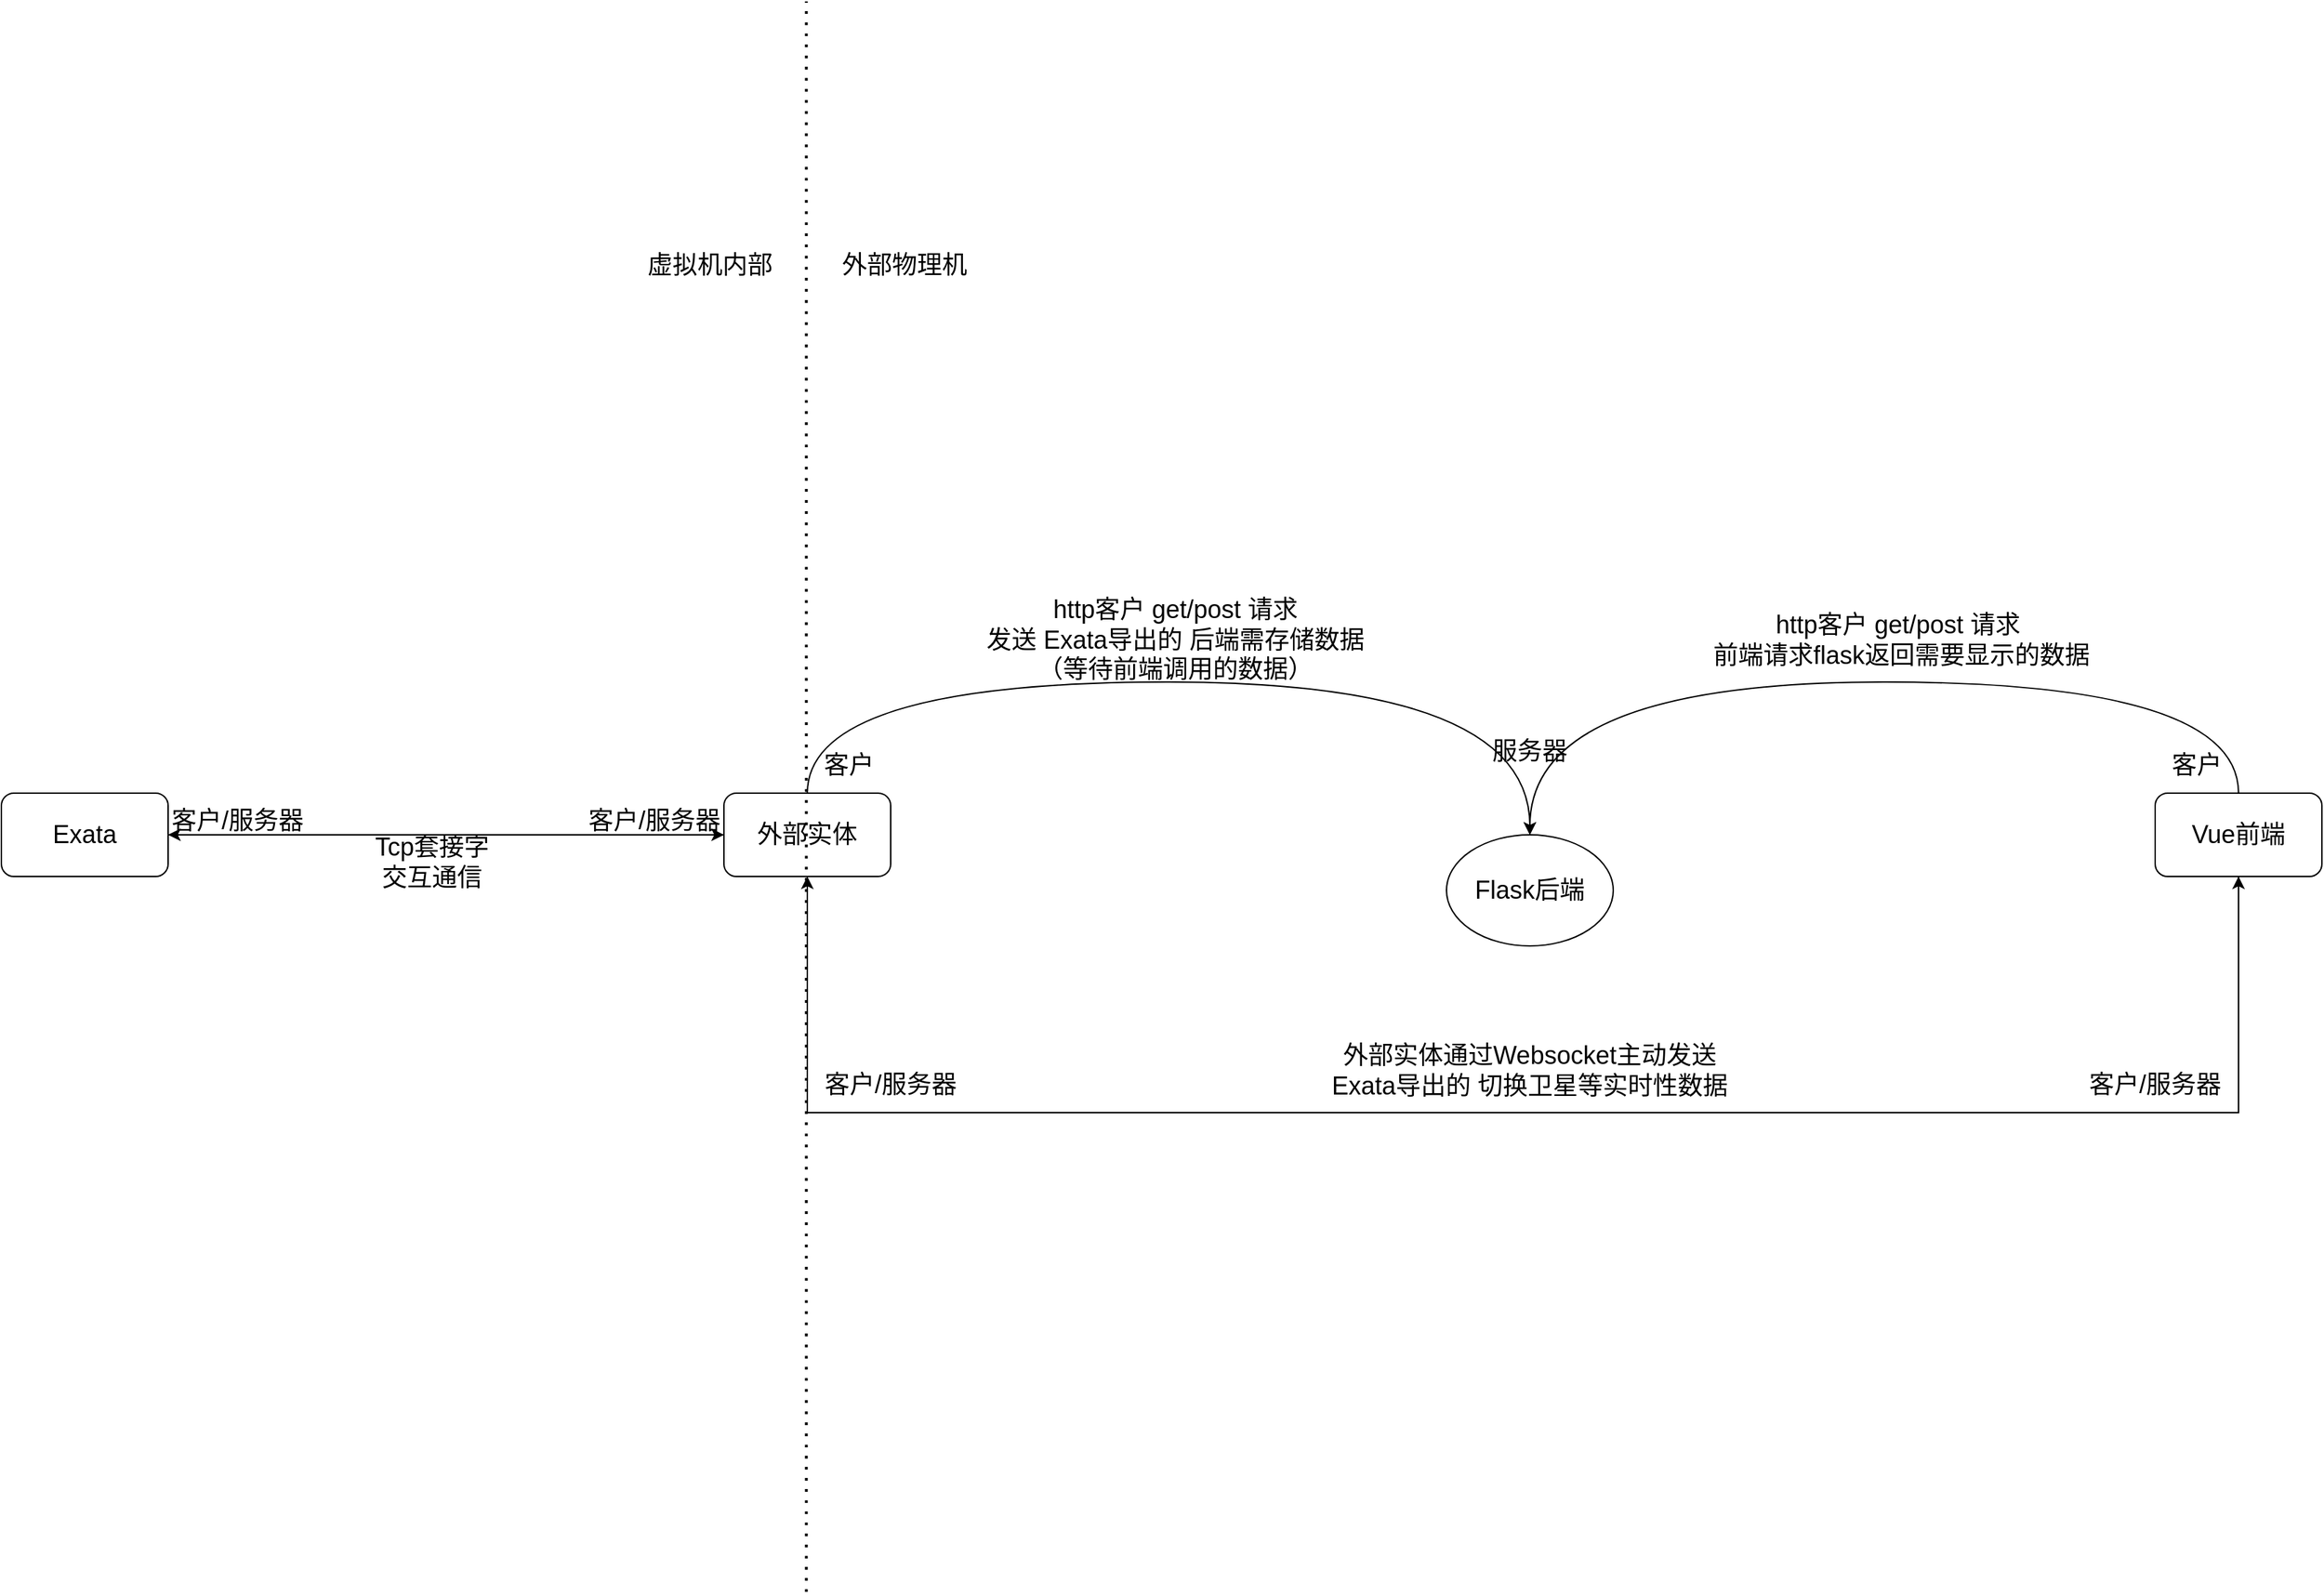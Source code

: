 <mxfile version="14.1.1" type="github"><diagram id="-umLlG-xIh10qyKa1o38" name="Page-1"><mxGraphModel dx="1673" dy="922" grid="1" gridSize="10" guides="1" tooltips="1" connect="1" arrows="1" fold="1" page="1" pageScale="1" pageWidth="2336" pageHeight="1654" math="0" shadow="0"><root><mxCell id="0"/><mxCell id="1" parent="0"/><mxCell id="ob9z-T8a7_ubC_EVLUlv-34" style="edgeStyle=none;rounded=0;orthogonalLoop=1;jettySize=auto;html=1;exitX=1;exitY=0.5;exitDx=0;exitDy=0;entryX=0;entryY=0.5;entryDx=0;entryDy=0;" edge="1" parent="1" source="ob9z-T8a7_ubC_EVLUlv-1" target="ob9z-T8a7_ubC_EVLUlv-2"><mxGeometry relative="1" as="geometry"/></mxCell><mxCell id="ob9z-T8a7_ubC_EVLUlv-1" value="&lt;font style=&quot;font-size: 18px&quot;&gt;Exata&lt;/font&gt;" style="rounded=1;whiteSpace=wrap;html=1;" vertex="1" parent="1"><mxGeometry x="220" y="750" width="120" height="60" as="geometry"/></mxCell><mxCell id="ob9z-T8a7_ubC_EVLUlv-23" style="edgeStyle=orthogonalEdgeStyle;curved=1;rounded=0;orthogonalLoop=1;jettySize=auto;html=1;exitX=0.5;exitY=0;exitDx=0;exitDy=0;entryX=0.5;entryY=0;entryDx=0;entryDy=0;" edge="1" parent="1" source="ob9z-T8a7_ubC_EVLUlv-2" target="ob9z-T8a7_ubC_EVLUlv-5"><mxGeometry relative="1" as="geometry"><Array as="points"><mxPoint x="800" y="670"/><mxPoint x="1320" y="670"/></Array></mxGeometry></mxCell><mxCell id="ob9z-T8a7_ubC_EVLUlv-71" style="edgeStyle=orthogonalEdgeStyle;rounded=0;orthogonalLoop=1;jettySize=auto;html=1;exitX=0.5;exitY=1;exitDx=0;exitDy=0;entryX=0.5;entryY=1;entryDx=0;entryDy=0;" edge="1" parent="1" source="ob9z-T8a7_ubC_EVLUlv-2" target="ob9z-T8a7_ubC_EVLUlv-3"><mxGeometry relative="1" as="geometry"><Array as="points"><mxPoint x="800" y="980"/><mxPoint x="1830" y="980"/></Array></mxGeometry></mxCell><mxCell id="ob9z-T8a7_ubC_EVLUlv-2" value="&lt;font style=&quot;font-size: 18px&quot;&gt;外部实体&lt;/font&gt;" style="rounded=1;whiteSpace=wrap;html=1;" vertex="1" parent="1"><mxGeometry x="740" y="750" width="120" height="60" as="geometry"/></mxCell><mxCell id="ob9z-T8a7_ubC_EVLUlv-32" style="edgeStyle=orthogonalEdgeStyle;curved=1;rounded=0;orthogonalLoop=1;jettySize=auto;html=1;exitX=0.5;exitY=0;exitDx=0;exitDy=0;entryX=0.5;entryY=0;entryDx=0;entryDy=0;" edge="1" parent="1" source="ob9z-T8a7_ubC_EVLUlv-3" target="ob9z-T8a7_ubC_EVLUlv-5"><mxGeometry relative="1" as="geometry"><Array as="points"><mxPoint x="1830" y="670"/><mxPoint x="1320" y="670"/></Array></mxGeometry></mxCell><mxCell id="ob9z-T8a7_ubC_EVLUlv-73" style="edgeStyle=orthogonalEdgeStyle;rounded=0;orthogonalLoop=1;jettySize=auto;html=1;exitX=0.5;exitY=1;exitDx=0;exitDy=0;entryX=0.5;entryY=1;entryDx=0;entryDy=0;" edge="1" parent="1" source="ob9z-T8a7_ubC_EVLUlv-3" target="ob9z-T8a7_ubC_EVLUlv-2"><mxGeometry relative="1" as="geometry"><Array as="points"><mxPoint x="1830" y="980"/><mxPoint x="800" y="980"/></Array></mxGeometry></mxCell><mxCell id="ob9z-T8a7_ubC_EVLUlv-3" value="&lt;span style=&quot;font-size: 18px&quot;&gt;Vue前端&lt;br&gt;&lt;/span&gt;" style="rounded=1;whiteSpace=wrap;html=1;" vertex="1" parent="1"><mxGeometry x="1770" y="750" width="120" height="60" as="geometry"/></mxCell><mxCell id="ob9z-T8a7_ubC_EVLUlv-5" value="&lt;span style=&quot;font-size: 18px&quot;&gt;Flask后端&lt;/span&gt;" style="ellipse;whiteSpace=wrap;html=1;" vertex="1" parent="1"><mxGeometry x="1260" y="780" width="120" height="80" as="geometry"/></mxCell><mxCell id="ob9z-T8a7_ubC_EVLUlv-25" value="&lt;font style=&quot;font-size: 18px&quot;&gt;客户/服务器&lt;/font&gt;" style="text;html=1;strokeColor=none;fillColor=none;align=center;verticalAlign=middle;whiteSpace=wrap;rounded=0;" vertex="1" parent="1"><mxGeometry x="340" y="750" width="100" height="40" as="geometry"/></mxCell><mxCell id="ob9z-T8a7_ubC_EVLUlv-60" style="edgeStyle=none;rounded=0;orthogonalLoop=1;jettySize=auto;html=1;exitX=1;exitY=0.75;exitDx=0;exitDy=0;entryX=0;entryY=0.75;entryDx=0;entryDy=0;" edge="1" parent="1" source="ob9z-T8a7_ubC_EVLUlv-26" target="ob9z-T8a7_ubC_EVLUlv-25"><mxGeometry relative="1" as="geometry"/></mxCell><mxCell id="ob9z-T8a7_ubC_EVLUlv-26" value="&lt;font style=&quot;font-size: 18px&quot;&gt;客户/服务器&lt;/font&gt;" style="text;html=1;strokeColor=none;fillColor=none;align=center;verticalAlign=middle;whiteSpace=wrap;rounded=0;" vertex="1" parent="1"><mxGeometry x="640" y="750" width="100" height="40" as="geometry"/></mxCell><mxCell id="ob9z-T8a7_ubC_EVLUlv-27" value="&lt;font style=&quot;font-size: 18px&quot;&gt;客户&lt;/font&gt;" style="text;html=1;strokeColor=none;fillColor=none;align=center;verticalAlign=middle;whiteSpace=wrap;rounded=0;" vertex="1" parent="1"><mxGeometry x="780" y="710" width="100" height="40" as="geometry"/></mxCell><mxCell id="ob9z-T8a7_ubC_EVLUlv-29" value="&lt;font style=&quot;font-size: 18px&quot;&gt;客户&lt;/font&gt;" style="text;html=1;strokeColor=none;fillColor=none;align=center;verticalAlign=middle;whiteSpace=wrap;rounded=0;" vertex="1" parent="1"><mxGeometry x="1750" y="710" width="100" height="40" as="geometry"/></mxCell><mxCell id="ob9z-T8a7_ubC_EVLUlv-28" value="&lt;font style=&quot;font-size: 18px&quot;&gt;服务器&lt;/font&gt;" style="text;html=1;strokeColor=none;fillColor=none;align=center;verticalAlign=middle;whiteSpace=wrap;rounded=0;" vertex="1" parent="1"><mxGeometry x="1270" y="700" width="100" height="40" as="geometry"/></mxCell><mxCell id="ob9z-T8a7_ubC_EVLUlv-36" value="&lt;font style=&quot;font-size: 18px&quot;&gt;Tcp套接字交互通信&lt;br&gt;&lt;/font&gt;" style="text;html=1;strokeColor=none;fillColor=none;align=center;verticalAlign=middle;whiteSpace=wrap;rounded=0;" vertex="1" parent="1"><mxGeometry x="480" y="780" width="100" height="40" as="geometry"/></mxCell><mxCell id="ob9z-T8a7_ubC_EVLUlv-38" value="&lt;font style=&quot;font-size: 18px&quot;&gt;http客户 get/post 请求&lt;br&gt;发送 Exata导出的 后端需存储数据&lt;br&gt;（等待前端调用的数据）&lt;br&gt;&lt;/font&gt;" style="text;html=1;strokeColor=none;fillColor=none;align=center;verticalAlign=middle;whiteSpace=wrap;rounded=0;" vertex="1" parent="1"><mxGeometry x="920" y="620" width="290" height="40" as="geometry"/></mxCell><mxCell id="ob9z-T8a7_ubC_EVLUlv-40" value="&lt;font style=&quot;font-size: 18px&quot;&gt;http客户 get/post 请求&lt;br&gt;&amp;nbsp;前端请求flask返回需要显示的数据&lt;br&gt;&lt;/font&gt;" style="text;html=1;strokeColor=none;fillColor=none;align=center;verticalAlign=middle;whiteSpace=wrap;rounded=0;" vertex="1" parent="1"><mxGeometry x="1440" y="620" width="290" height="40" as="geometry"/></mxCell><mxCell id="ob9z-T8a7_ubC_EVLUlv-41" value="" style="endArrow=none;dashed=1;html=1;dashPattern=1 3;strokeWidth=2;edgeStyle=orthogonalEdgeStyle;curved=1;" edge="1" parent="1"><mxGeometry width="50" height="50" relative="1" as="geometry"><mxPoint x="799.29" y="1325" as="sourcePoint"/><mxPoint x="799.29" y="180" as="targetPoint"/></mxGeometry></mxCell><mxCell id="ob9z-T8a7_ubC_EVLUlv-42" value="&lt;font style=&quot;font-size: 18px&quot;&gt;虚拟机内部&lt;/font&gt;" style="text;html=1;strokeColor=none;fillColor=none;align=center;verticalAlign=middle;whiteSpace=wrap;rounded=0;" vertex="1" parent="1"><mxGeometry x="680" y="350" width="100" height="40" as="geometry"/></mxCell><mxCell id="ob9z-T8a7_ubC_EVLUlv-43" value="&lt;font style=&quot;font-size: 18px&quot;&gt;外部&lt;/font&gt;&lt;span style=&quot;font-size: 18px&quot;&gt;物理机&lt;/span&gt;" style="text;html=1;strokeColor=none;fillColor=none;align=center;verticalAlign=middle;whiteSpace=wrap;rounded=0;" vertex="1" parent="1"><mxGeometry x="820" y="350" width="100" height="40" as="geometry"/></mxCell><mxCell id="ob9z-T8a7_ubC_EVLUlv-74" value="&lt;font style=&quot;font-size: 18px&quot;&gt;外部实体通过Websocket主动发送 Exata导出的 切换卫星等实时性数据&lt;br&gt;&lt;/font&gt;" style="text;html=1;strokeColor=none;fillColor=none;align=center;verticalAlign=middle;whiteSpace=wrap;rounded=0;" vertex="1" parent="1"><mxGeometry x="1175" y="930" width="290" height="40" as="geometry"/></mxCell><mxCell id="ob9z-T8a7_ubC_EVLUlv-75" value="&lt;font style=&quot;font-size: 18px&quot;&gt;客户/服务器&lt;/font&gt;" style="text;html=1;strokeColor=none;fillColor=none;align=center;verticalAlign=middle;whiteSpace=wrap;rounded=0;" vertex="1" parent="1"><mxGeometry x="810" y="940" width="100" height="40" as="geometry"/></mxCell><mxCell id="ob9z-T8a7_ubC_EVLUlv-76" value="&lt;font style=&quot;font-size: 18px&quot;&gt;客户/服务器&lt;/font&gt;" style="text;html=1;strokeColor=none;fillColor=none;align=center;verticalAlign=middle;whiteSpace=wrap;rounded=0;" vertex="1" parent="1"><mxGeometry x="1720" y="940" width="100" height="40" as="geometry"/></mxCell></root></mxGraphModel></diagram></mxfile>